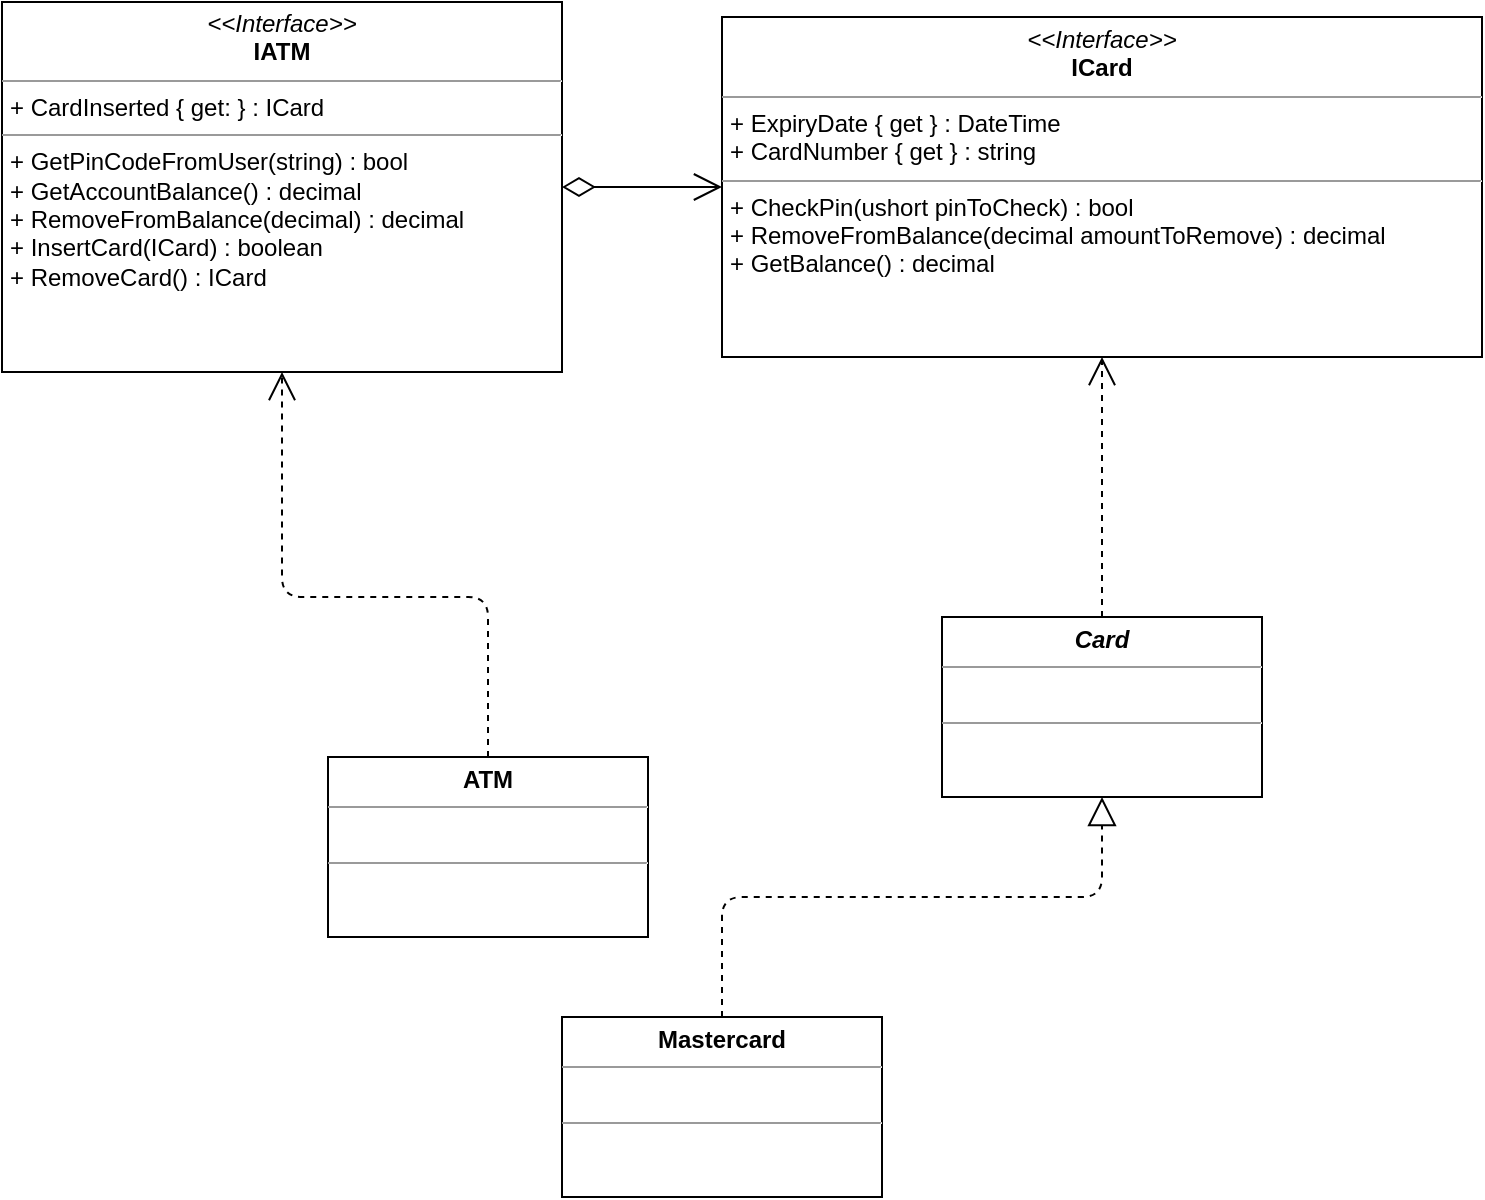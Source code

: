 <mxfile version="11.1.1" type="device"><diagram id="436p8lKom8Z9TpRcc2Kw" name="Page-1"><mxGraphModel dx="1086" dy="808" grid="1" gridSize="10" guides="1" tooltips="1" connect="1" arrows="1" fold="1" page="1" pageScale="1" pageWidth="850" pageHeight="1100" math="0" shadow="0"><root><mxCell id="0"/><mxCell id="1" parent="0"/><mxCell id="eqPL1DtziLUtToEmXGTv-5" value="&lt;p style=&quot;margin: 0px ; margin-top: 4px ; text-align: center&quot;&gt;&lt;i&gt;&amp;lt;&amp;lt;Interface&amp;gt;&amp;gt;&lt;/i&gt;&lt;br&gt;&lt;b&gt;ICard&lt;/b&gt;&lt;/p&gt;&lt;hr size=&quot;1&quot;&gt;&lt;p style=&quot;margin: 0px ; margin-left: 4px&quot;&gt;+ ExpiryDate { get } : DateTime&amp;nbsp;&amp;nbsp;&lt;/p&gt;&lt;p style=&quot;margin: 0px ; margin-left: 4px&quot;&gt;+ CardNumber { get } : string&lt;/p&gt;&lt;hr size=&quot;1&quot;&gt;&lt;p style=&quot;margin: 0px ; margin-left: 4px&quot;&gt;+ CheckPin(ushort pinToCheck) : bool&lt;/p&gt;&lt;p style=&quot;margin: 0px ; margin-left: 4px&quot;&gt;+ RemoveFromBalance(decimal amountToRemove) : decimal&lt;/p&gt;&lt;p style=&quot;margin: 0px ; margin-left: 4px&quot;&gt;+ GetBalance() : decimal&lt;/p&gt;" style="verticalAlign=top;align=left;overflow=fill;fontSize=12;fontFamily=Helvetica;html=1;" parent="1" vertex="1"><mxGeometry x="380" y="287.5" width="380" height="170" as="geometry"/></mxCell><mxCell id="zLWaikH7hSH9_f7wNIYZ-2" value="&lt;p style=&quot;margin: 0px ; margin-top: 4px ; text-align: center&quot;&gt;&lt;b&gt;&lt;i&gt;Card&lt;/i&gt;&lt;/b&gt;&lt;/p&gt;&lt;hr size=&quot;1&quot;&gt;&lt;p style=&quot;margin: 0px ; margin-left: 4px&quot;&gt;&lt;br&gt;&lt;/p&gt;&lt;hr size=&quot;1&quot;&gt;&lt;p style=&quot;margin: 0px ; margin-left: 4px&quot;&gt;&lt;br&gt;&lt;/p&gt;" style="verticalAlign=top;align=left;overflow=fill;fontSize=12;fontFamily=Helvetica;html=1;" parent="1" vertex="1"><mxGeometry x="490" y="587.5" width="160" height="90" as="geometry"/></mxCell><mxCell id="zLWaikH7hSH9_f7wNIYZ-3" value="" style="endArrow=open;endSize=12;dashed=1;html=1;exitX=0.5;exitY=0;exitDx=0;exitDy=0;entryX=0.5;entryY=1;entryDx=0;entryDy=0;" parent="1" source="zLWaikH7hSH9_f7wNIYZ-2" target="eqPL1DtziLUtToEmXGTv-5" edge="1"><mxGeometry x="0.077" y="-93" width="160" relative="1" as="geometry"><mxPoint x="343" y="597.5" as="sourcePoint"/><mxPoint x="503" y="597.5" as="targetPoint"/><mxPoint as="offset"/></mxGeometry></mxCell><mxCell id="zLWaikH7hSH9_f7wNIYZ-4" value="&lt;p style=&quot;margin: 0px ; margin-top: 4px ; text-align: center&quot;&gt;&lt;b&gt;Mastercard&lt;/b&gt;&lt;/p&gt;&lt;hr size=&quot;1&quot;&gt;&lt;p style=&quot;margin: 0px ; margin-left: 4px&quot;&gt;&lt;br&gt;&lt;/p&gt;&lt;hr size=&quot;1&quot;&gt;&lt;p style=&quot;margin: 0px ; margin-left: 4px&quot;&gt;&lt;br&gt;&lt;/p&gt;" style="verticalAlign=top;align=left;overflow=fill;fontSize=12;fontFamily=Helvetica;html=1;" parent="1" vertex="1"><mxGeometry x="300" y="787.5" width="160" height="90" as="geometry"/></mxCell><mxCell id="zLWaikH7hSH9_f7wNIYZ-5" value="" style="endArrow=block;dashed=1;endFill=0;endSize=12;html=1;exitX=0.5;exitY=0;exitDx=0;exitDy=0;entryX=0.5;entryY=1;entryDx=0;entryDy=0;" parent="1" source="zLWaikH7hSH9_f7wNIYZ-4" target="zLWaikH7hSH9_f7wNIYZ-2" edge="1"><mxGeometry width="160" relative="1" as="geometry"><mxPoint x="293" y="657.5" as="sourcePoint"/><mxPoint x="453" y="657.5" as="targetPoint"/><Array as="points"><mxPoint x="380" y="727.5"/><mxPoint x="570" y="727.5"/></Array></mxGeometry></mxCell><mxCell id="zLWaikH7hSH9_f7wNIYZ-6" value="&lt;p style=&quot;margin: 0px ; margin-top: 4px ; text-align: center&quot;&gt;&lt;i&gt;&amp;lt;&amp;lt;Interface&amp;gt;&amp;gt;&lt;/i&gt;&lt;br&gt;&lt;b&gt;IATM&lt;/b&gt;&lt;/p&gt;&lt;hr size=&quot;1&quot;&gt;&lt;p style=&quot;margin: 0px ; margin-left: 4px&quot;&gt;+ CardInserted { get: } : ICard&lt;/p&gt;&lt;hr size=&quot;1&quot;&gt;&lt;p style=&quot;margin: 0px ; margin-left: 4px&quot;&gt;+ GetPinCodeFromUser(string) : bool&lt;br&gt;+ GetAccountBalance() : decimal&lt;/p&gt;&lt;p style=&quot;margin: 0px ; margin-left: 4px&quot;&gt;+ RemoveFromBalance(decimal) : decimal&lt;/p&gt;&lt;p style=&quot;margin: 0px ; margin-left: 4px&quot;&gt;+ InsertCard(ICard) : boolean&lt;/p&gt;&lt;p style=&quot;margin: 0px ; margin-left: 4px&quot;&gt;+ RemoveCard() : ICard&lt;/p&gt;" style="verticalAlign=top;align=left;overflow=fill;fontSize=12;fontFamily=Helvetica;html=1;" parent="1" vertex="1"><mxGeometry x="20" y="280" width="280" height="185" as="geometry"/></mxCell><mxCell id="zLWaikH7hSH9_f7wNIYZ-7" value="" style="endArrow=open;html=1;endSize=12;startArrow=diamondThin;startSize=14;startFill=0;edgeStyle=orthogonalEdgeStyle;align=left;verticalAlign=bottom;exitX=1;exitY=0.5;exitDx=0;exitDy=0;entryX=0;entryY=0.5;entryDx=0;entryDy=0;" parent="1" source="zLWaikH7hSH9_f7wNIYZ-6" target="eqPL1DtziLUtToEmXGTv-5" edge="1"><mxGeometry x="-1" y="3" relative="1" as="geometry"><mxPoint x="103" y="197.5" as="sourcePoint"/><mxPoint x="263" y="197.5" as="targetPoint"/></mxGeometry></mxCell><mxCell id="om_-ihaEg9TTDPlnMKZX-1" value="&lt;p style=&quot;margin: 0px ; margin-top: 4px ; text-align: center&quot;&gt;&lt;b&gt;ATM&lt;/b&gt;&lt;/p&gt;&lt;hr size=&quot;1&quot;&gt;&lt;p style=&quot;margin: 0px ; margin-left: 4px&quot;&gt;&lt;br&gt;&lt;/p&gt;&lt;hr size=&quot;1&quot;&gt;&lt;p style=&quot;margin: 0px ; margin-left: 4px&quot;&gt;&lt;br&gt;&lt;/p&gt;" style="verticalAlign=top;align=left;overflow=fill;fontSize=12;fontFamily=Helvetica;html=1;" vertex="1" parent="1"><mxGeometry x="183" y="657.5" width="160" height="90" as="geometry"/></mxCell><mxCell id="om_-ihaEg9TTDPlnMKZX-2" value="" style="endArrow=open;endSize=12;dashed=1;html=1;exitX=0.5;exitY=0;exitDx=0;exitDy=0;entryX=0.5;entryY=1;entryDx=0;entryDy=0;" edge="1" parent="1" source="om_-ihaEg9TTDPlnMKZX-1" target="zLWaikH7hSH9_f7wNIYZ-6"><mxGeometry x="0.077" y="-93" width="160" relative="1" as="geometry"><mxPoint x="580" y="597.5" as="sourcePoint"/><mxPoint x="580" y="467.5" as="targetPoint"/><mxPoint as="offset"/><Array as="points"><mxPoint x="263" y="577.5"/><mxPoint x="160" y="577.5"/></Array></mxGeometry></mxCell></root></mxGraphModel></diagram></mxfile>